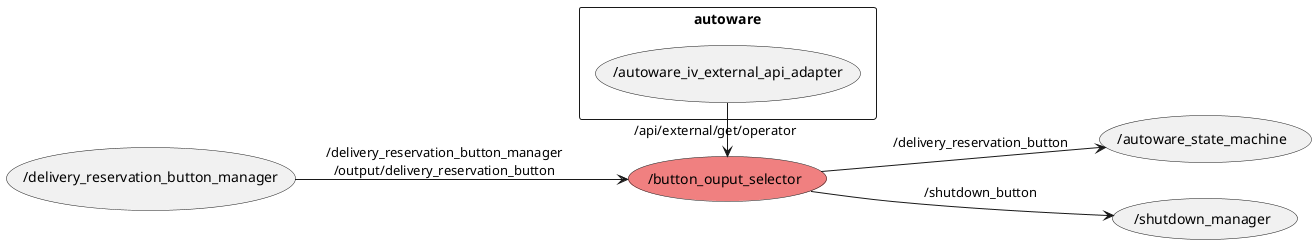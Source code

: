 @startuml

left to right direction

rectangle "autoware" {
  usecase "/autoware_iv_external_api_adapter"
}

usecase "/delivery_reservation_button_manager"
usecase "/button_ouput_selector" #LightCoral
usecase "/autoware_state_machine"
usecase "/shutdown_manager"

(/button_ouput_selector) <- (/autoware_iv_external_api_adapter) : /api/external/get/operator
(/delivery_reservation_button_manager) --> (/button_ouput_selector) : /delivery_reservation_button_manager\n/output/delivery_reservation_button
(/button_ouput_selector) --> (/shutdown_manager) : /shutdown_button
(/button_ouput_selector) --> (/autoware_state_machine) : /delivery_reservation_button
@enduml